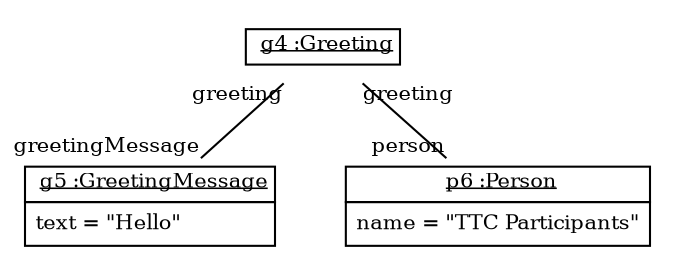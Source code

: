 graph ObjectDiagram {
   node [shape = none, fontsize = 10];
   edge [fontsize = 10];
   compound=true;

g4 [label=<<table border='0' cellborder='1' cellspacing='0'> <tr> <td> <u>g4 :Greeting</u></td></tr></table>>];
g5 [label=<<table border='0' cellborder='1' cellspacing='0'> <tr> <td> <u>g5 :GreetingMessage</u></td></tr><tr><td><table border='0' cellborder='0' cellspacing='0'><tr><td align='left'>text = "Hello"</td></tr></table></td></tr></table>>];
p6 [label=<<table border='0' cellborder='1' cellspacing='0'> <tr> <td> <u>p6 :Person</u></td></tr><tr><td><table border='0' cellborder='0' cellspacing='0'><tr><td align='left'>name = "TTC Participants"</td></tr></table></td></tr></table>>];

g4 -- g5 [headlabel = "greetingMessage" taillabel = "greeting"];
g4 -- p6 [headlabel = "person" taillabel = "greeting"];
}
